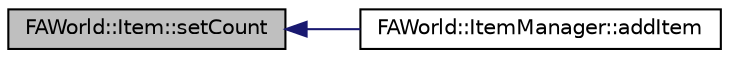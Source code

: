 digraph G
{
  edge [fontname="Helvetica",fontsize="10",labelfontname="Helvetica",labelfontsize="10"];
  node [fontname="Helvetica",fontsize="10",shape=record];
  rankdir="LR";
  Node1 [label="FAWorld::Item::setCount",height=0.2,width=0.4,color="black", fillcolor="grey75", style="filled" fontcolor="black"];
  Node1 -> Node2 [dir="back",color="midnightblue",fontsize="10",style="solid",fontname="Helvetica"];
  Node2 [label="FAWorld::ItemManager::addItem",height=0.2,width=0.4,color="black", fillcolor="white", style="filled",URL="$class_f_a_world_1_1_item_manager.html#acec166fffd45dc392f330db9eb2c6e0a"];
}
